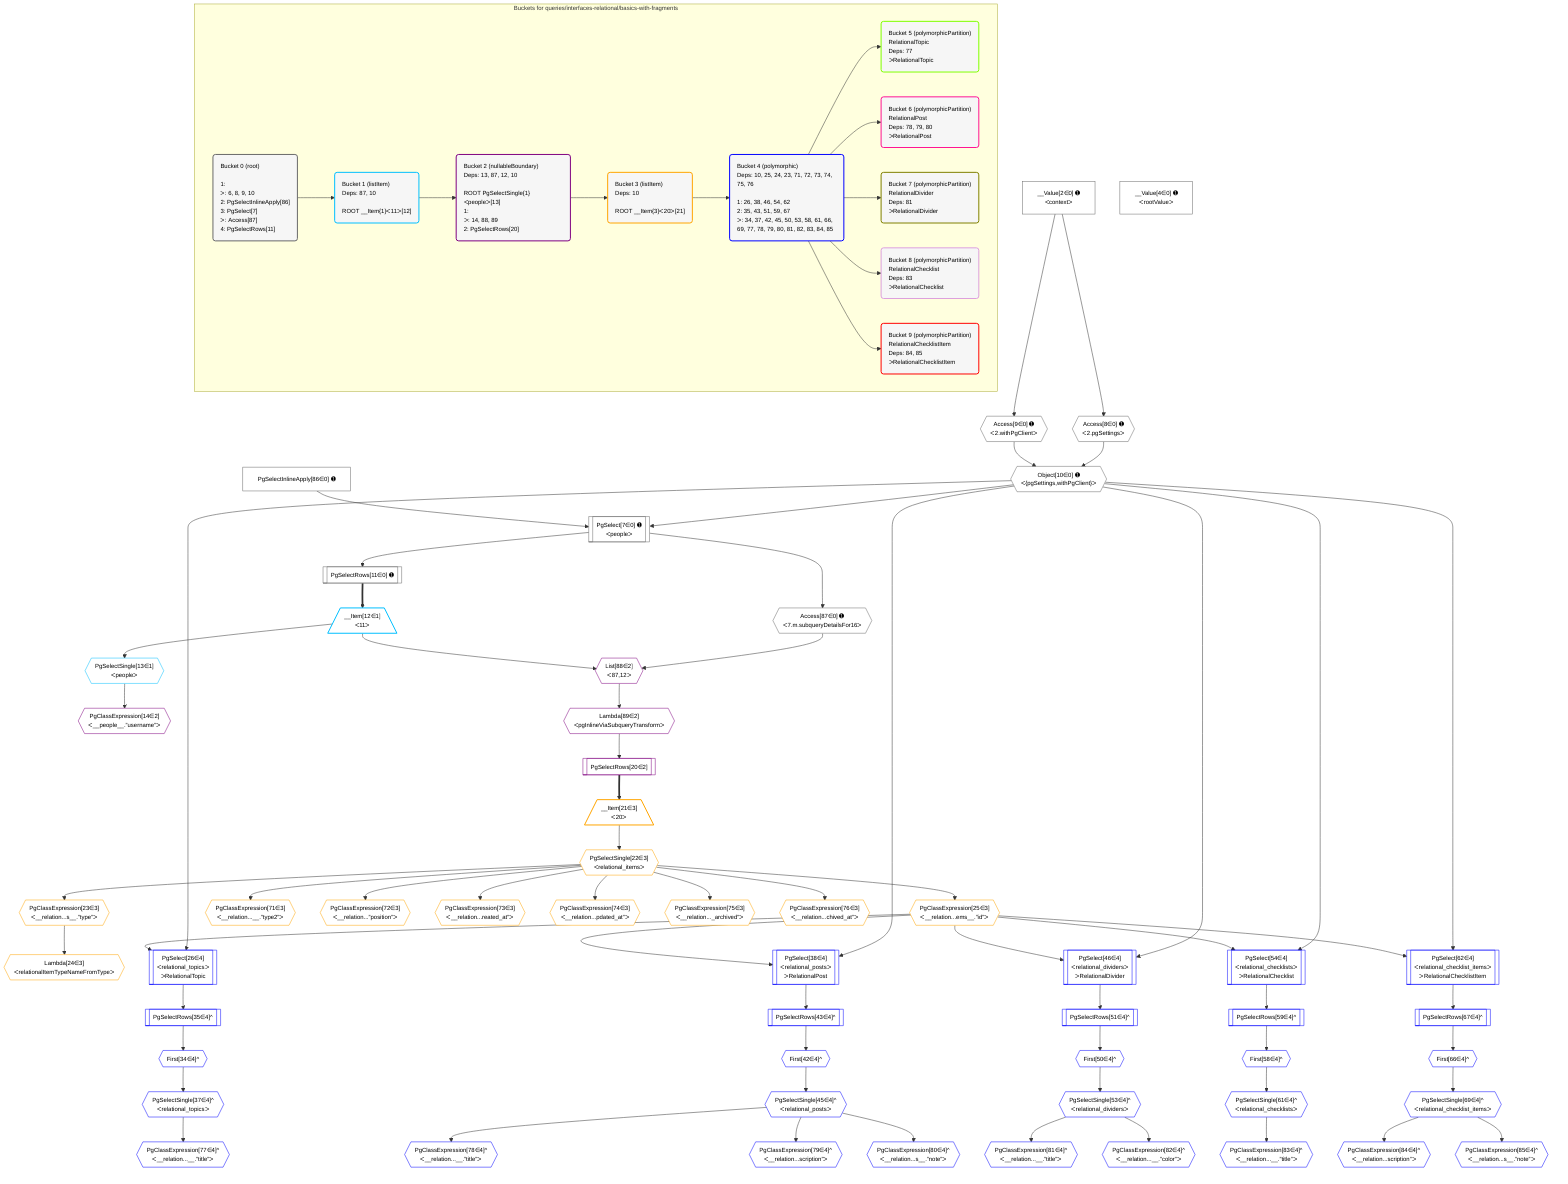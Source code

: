%%{init: {'themeVariables': { 'fontSize': '12px'}}}%%
graph TD
    classDef path fill:#eee,stroke:#000,color:#000
    classDef plan fill:#fff,stroke-width:1px,color:#000
    classDef itemplan fill:#fff,stroke-width:2px,color:#000
    classDef unbatchedplan fill:#dff,stroke-width:1px,color:#000
    classDef sideeffectplan fill:#fcc,stroke-width:2px,color:#000
    classDef bucket fill:#f6f6f6,color:#000,stroke-width:2px,text-align:left

    subgraph "Buckets for queries/interfaces-relational/basics-with-fragments"
    Bucket0("Bucket 0 (root)<br /><br />1: <br />ᐳ: 6, 8, 9, 10<br />2: PgSelectInlineApply[86]<br />3: PgSelect[7]<br />ᐳ: Access[87]<br />4: PgSelectRows[11]"):::bucket
    Bucket1("Bucket 1 (listItem)<br />Deps: 87, 10<br /><br />ROOT __Item{1}ᐸ11ᐳ[12]"):::bucket
    Bucket2("Bucket 2 (nullableBoundary)<br />Deps: 13, 87, 12, 10<br /><br />ROOT PgSelectSingle{1}ᐸpeopleᐳ[13]<br />1: <br />ᐳ: 14, 88, 89<br />2: PgSelectRows[20]"):::bucket
    Bucket3("Bucket 3 (listItem)<br />Deps: 10<br /><br />ROOT __Item{3}ᐸ20ᐳ[21]"):::bucket
    Bucket4("Bucket 4 (polymorphic)<br />Deps: 10, 25, 24, 23, 71, 72, 73, 74, 75, 76<br /><br />1: 26, 38, 46, 54, 62<br />2: 35, 43, 51, 59, 67<br />ᐳ: 34, 37, 42, 45, 50, 53, 58, 61, 66, 69, 77, 78, 79, 80, 81, 82, 83, 84, 85"):::bucket
    Bucket5("Bucket 5 (polymorphicPartition)<br />RelationalTopic<br />Deps: 77<br />ᐳRelationalTopic"):::bucket
    Bucket6("Bucket 6 (polymorphicPartition)<br />RelationalPost<br />Deps: 78, 79, 80<br />ᐳRelationalPost"):::bucket
    Bucket7("Bucket 7 (polymorphicPartition)<br />RelationalDivider<br />Deps: 81<br />ᐳRelationalDivider"):::bucket
    Bucket8("Bucket 8 (polymorphicPartition)<br />RelationalChecklist<br />Deps: 83<br />ᐳRelationalChecklist"):::bucket
    Bucket9("Bucket 9 (polymorphicPartition)<br />RelationalChecklistItem<br />Deps: 84, 85<br />ᐳRelationalChecklistItem"):::bucket
    end
    Bucket0 --> Bucket1
    Bucket1 --> Bucket2
    Bucket2 --> Bucket3
    Bucket3 --> Bucket4
    Bucket4 --> Bucket5 & Bucket6 & Bucket7 & Bucket8 & Bucket9

    %% plan dependencies
    PgSelect7[["PgSelect[7∈0] ➊<br />ᐸpeopleᐳ"]]:::plan
    Object10{{"Object[10∈0] ➊<br />ᐸ{pgSettings,withPgClient}ᐳ"}}:::plan
    PgSelectInlineApply86["PgSelectInlineApply[86∈0] ➊"]:::plan
    Object10 & PgSelectInlineApply86 --> PgSelect7
    Access8{{"Access[8∈0] ➊<br />ᐸ2.pgSettingsᐳ"}}:::plan
    Access9{{"Access[9∈0] ➊<br />ᐸ2.withPgClientᐳ"}}:::plan
    Access8 & Access9 --> Object10
    __Value2["__Value[2∈0] ➊<br />ᐸcontextᐳ"]:::plan
    __Value2 --> Access8
    __Value2 --> Access9
    PgSelectRows11[["PgSelectRows[11∈0] ➊"]]:::plan
    PgSelect7 --> PgSelectRows11
    Access87{{"Access[87∈0] ➊<br />ᐸ7.m.subqueryDetailsFor16ᐳ"}}:::plan
    PgSelect7 --> Access87
    __Value4["__Value[4∈0] ➊<br />ᐸrootValueᐳ"]:::plan
    __Item12[/"__Item[12∈1]<br />ᐸ11ᐳ"\]:::itemplan
    PgSelectRows11 ==> __Item12
    PgSelectSingle13{{"PgSelectSingle[13∈1]<br />ᐸpeopleᐳ"}}:::plan
    __Item12 --> PgSelectSingle13
    List88{{"List[88∈2]<br />ᐸ87,12ᐳ"}}:::plan
    Access87 & __Item12 --> List88
    PgClassExpression14{{"PgClassExpression[14∈2]<br />ᐸ__people__.”username”ᐳ"}}:::plan
    PgSelectSingle13 --> PgClassExpression14
    PgSelectRows20[["PgSelectRows[20∈2]"]]:::plan
    Lambda89{{"Lambda[89∈2]<br />ᐸpgInlineViaSubqueryTransformᐳ"}}:::plan
    Lambda89 --> PgSelectRows20
    List88 --> Lambda89
    __Item21[/"__Item[21∈3]<br />ᐸ20ᐳ"\]:::itemplan
    PgSelectRows20 ==> __Item21
    PgSelectSingle22{{"PgSelectSingle[22∈3]<br />ᐸrelational_itemsᐳ"}}:::plan
    __Item21 --> PgSelectSingle22
    PgClassExpression23{{"PgClassExpression[23∈3]<br />ᐸ__relation...s__.”type”ᐳ"}}:::plan
    PgSelectSingle22 --> PgClassExpression23
    Lambda24{{"Lambda[24∈3]<br />ᐸrelationalItemTypeNameFromTypeᐳ"}}:::plan
    PgClassExpression23 --> Lambda24
    PgClassExpression25{{"PgClassExpression[25∈3]<br />ᐸ__relation...ems__.”id”ᐳ"}}:::plan
    PgSelectSingle22 --> PgClassExpression25
    PgClassExpression71{{"PgClassExpression[71∈3]<br />ᐸ__relation...__.”type2”ᐳ"}}:::plan
    PgSelectSingle22 --> PgClassExpression71
    PgClassExpression72{{"PgClassExpression[72∈3]<br />ᐸ__relation...”position”ᐳ"}}:::plan
    PgSelectSingle22 --> PgClassExpression72
    PgClassExpression73{{"PgClassExpression[73∈3]<br />ᐸ__relation...reated_at”ᐳ"}}:::plan
    PgSelectSingle22 --> PgClassExpression73
    PgClassExpression74{{"PgClassExpression[74∈3]<br />ᐸ__relation...pdated_at”ᐳ"}}:::plan
    PgSelectSingle22 --> PgClassExpression74
    PgClassExpression75{{"PgClassExpression[75∈3]<br />ᐸ__relation..._archived”ᐳ"}}:::plan
    PgSelectSingle22 --> PgClassExpression75
    PgClassExpression76{{"PgClassExpression[76∈3]<br />ᐸ__relation...chived_at”ᐳ"}}:::plan
    PgSelectSingle22 --> PgClassExpression76
    PgSelect26[["PgSelect[26∈4]<br />ᐸrelational_topicsᐳ<br />ᐳRelationalTopic"]]:::plan
    Object10 & PgClassExpression25 --> PgSelect26
    PgSelect38[["PgSelect[38∈4]<br />ᐸrelational_postsᐳ<br />ᐳRelationalPost"]]:::plan
    Object10 & PgClassExpression25 --> PgSelect38
    PgSelect46[["PgSelect[46∈4]<br />ᐸrelational_dividersᐳ<br />ᐳRelationalDivider"]]:::plan
    Object10 & PgClassExpression25 --> PgSelect46
    PgSelect54[["PgSelect[54∈4]<br />ᐸrelational_checklistsᐳ<br />ᐳRelationalChecklist"]]:::plan
    Object10 & PgClassExpression25 --> PgSelect54
    PgSelect62[["PgSelect[62∈4]<br />ᐸrelational_checklist_itemsᐳ<br />ᐳRelationalChecklistItem"]]:::plan
    Object10 & PgClassExpression25 --> PgSelect62
    First34{{"First[34∈4]^"}}:::plan
    PgSelectRows35[["PgSelectRows[35∈4]^"]]:::plan
    PgSelectRows35 --> First34
    PgSelect26 --> PgSelectRows35
    PgSelectSingle37{{"PgSelectSingle[37∈4]^<br />ᐸrelational_topicsᐳ"}}:::plan
    First34 --> PgSelectSingle37
    First42{{"First[42∈4]^"}}:::plan
    PgSelectRows43[["PgSelectRows[43∈4]^"]]:::plan
    PgSelectRows43 --> First42
    PgSelect38 --> PgSelectRows43
    PgSelectSingle45{{"PgSelectSingle[45∈4]^<br />ᐸrelational_postsᐳ"}}:::plan
    First42 --> PgSelectSingle45
    First50{{"First[50∈4]^"}}:::plan
    PgSelectRows51[["PgSelectRows[51∈4]^"]]:::plan
    PgSelectRows51 --> First50
    PgSelect46 --> PgSelectRows51
    PgSelectSingle53{{"PgSelectSingle[53∈4]^<br />ᐸrelational_dividersᐳ"}}:::plan
    First50 --> PgSelectSingle53
    First58{{"First[58∈4]^"}}:::plan
    PgSelectRows59[["PgSelectRows[59∈4]^"]]:::plan
    PgSelectRows59 --> First58
    PgSelect54 --> PgSelectRows59
    PgSelectSingle61{{"PgSelectSingle[61∈4]^<br />ᐸrelational_checklistsᐳ"}}:::plan
    First58 --> PgSelectSingle61
    First66{{"First[66∈4]^"}}:::plan
    PgSelectRows67[["PgSelectRows[67∈4]^"]]:::plan
    PgSelectRows67 --> First66
    PgSelect62 --> PgSelectRows67
    PgSelectSingle69{{"PgSelectSingle[69∈4]^<br />ᐸrelational_checklist_itemsᐳ"}}:::plan
    First66 --> PgSelectSingle69
    PgClassExpression77{{"PgClassExpression[77∈4]^<br />ᐸ__relation...__.”title”ᐳ"}}:::plan
    PgSelectSingle37 --> PgClassExpression77
    PgClassExpression78{{"PgClassExpression[78∈4]^<br />ᐸ__relation...__.”title”ᐳ"}}:::plan
    PgSelectSingle45 --> PgClassExpression78
    PgClassExpression79{{"PgClassExpression[79∈4]^<br />ᐸ__relation...scription”ᐳ"}}:::plan
    PgSelectSingle45 --> PgClassExpression79
    PgClassExpression80{{"PgClassExpression[80∈4]^<br />ᐸ__relation...s__.”note”ᐳ"}}:::plan
    PgSelectSingle45 --> PgClassExpression80
    PgClassExpression81{{"PgClassExpression[81∈4]^<br />ᐸ__relation...__.”title”ᐳ"}}:::plan
    PgSelectSingle53 --> PgClassExpression81
    PgClassExpression82{{"PgClassExpression[82∈4]^<br />ᐸ__relation...__.”color”ᐳ"}}:::plan
    PgSelectSingle53 --> PgClassExpression82
    PgClassExpression83{{"PgClassExpression[83∈4]^<br />ᐸ__relation...__.”title”ᐳ"}}:::plan
    PgSelectSingle61 --> PgClassExpression83
    PgClassExpression84{{"PgClassExpression[84∈4]^<br />ᐸ__relation...scription”ᐳ"}}:::plan
    PgSelectSingle69 --> PgClassExpression84
    PgClassExpression85{{"PgClassExpression[85∈4]^<br />ᐸ__relation...s__.”note”ᐳ"}}:::plan
    PgSelectSingle69 --> PgClassExpression85

    %% define steps
    classDef bucket0 stroke:#696969
    class Bucket0,__Value2,__Value4,PgSelect7,Access8,Access9,Object10,PgSelectRows11,PgSelectInlineApply86,Access87 bucket0
    classDef bucket1 stroke:#00bfff
    class Bucket1,__Item12,PgSelectSingle13 bucket1
    classDef bucket2 stroke:#7f007f
    class Bucket2,PgClassExpression14,PgSelectRows20,List88,Lambda89 bucket2
    classDef bucket3 stroke:#ffa500
    class Bucket3,__Item21,PgSelectSingle22,PgClassExpression23,Lambda24,PgClassExpression25,PgClassExpression71,PgClassExpression72,PgClassExpression73,PgClassExpression74,PgClassExpression75,PgClassExpression76 bucket3
    classDef bucket4 stroke:#0000ff
    class Bucket4,PgSelect26,First34,PgSelectRows35,PgSelectSingle37,PgSelect38,First42,PgSelectRows43,PgSelectSingle45,PgSelect46,First50,PgSelectRows51,PgSelectSingle53,PgSelect54,First58,PgSelectRows59,PgSelectSingle61,PgSelect62,First66,PgSelectRows67,PgSelectSingle69,PgClassExpression77,PgClassExpression78,PgClassExpression79,PgClassExpression80,PgClassExpression81,PgClassExpression82,PgClassExpression83,PgClassExpression84,PgClassExpression85 bucket4
    classDef bucket5 stroke:#7fff00
    class Bucket5 bucket5
    classDef bucket6 stroke:#ff1493
    class Bucket6 bucket6
    classDef bucket7 stroke:#808000
    class Bucket7 bucket7
    classDef bucket8 stroke:#dda0dd
    class Bucket8 bucket8
    classDef bucket9 stroke:#ff0000
    class Bucket9 bucket9